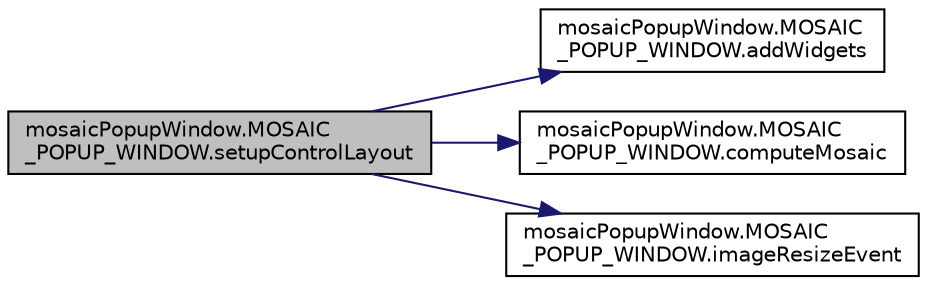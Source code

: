 digraph "mosaicPopupWindow.MOSAIC_POPUP_WINDOW.setupControlLayout"
{
 // LATEX_PDF_SIZE
  edge [fontname="Helvetica",fontsize="10",labelfontname="Helvetica",labelfontsize="10"];
  node [fontname="Helvetica",fontsize="10",shape=record];
  rankdir="LR";
  Node1 [label="mosaicPopupWindow.MOSAIC\l_POPUP_WINDOW.setupControlLayout",height=0.2,width=0.4,color="black", fillcolor="grey75", style="filled", fontcolor="black",tooltip=" "];
  Node1 -> Node2 [color="midnightblue",fontsize="10",style="solid",fontname="Helvetica"];
  Node2 [label="mosaicPopupWindow.MOSAIC\l_POPUP_WINDOW.addWidgets",height=0.2,width=0.4,color="black", fillcolor="white", style="filled",URL="$classmosaic_popup_window_1_1_m_o_s_a_i_c___p_o_p_u_p___w_i_n_d_o_w.html#a9265638d99a1e9bb4dce26e0c3697efe",tooltip=" "];
  Node1 -> Node3 [color="midnightblue",fontsize="10",style="solid",fontname="Helvetica"];
  Node3 [label="mosaicPopupWindow.MOSAIC\l_POPUP_WINDOW.computeMosaic",height=0.2,width=0.4,color="black", fillcolor="white", style="filled",URL="$classmosaic_popup_window_1_1_m_o_s_a_i_c___p_o_p_u_p___w_i_n_d_o_w.html#ac9c3b7124335be2c2fe0aafda7884101",tooltip=" "];
  Node1 -> Node4 [color="midnightblue",fontsize="10",style="solid",fontname="Helvetica"];
  Node4 [label="mosaicPopupWindow.MOSAIC\l_POPUP_WINDOW.imageResizeEvent",height=0.2,width=0.4,color="black", fillcolor="white", style="filled",URL="$classmosaic_popup_window_1_1_m_o_s_a_i_c___p_o_p_u_p___w_i_n_d_o_w.html#a731668777361dec5c0aeb8b27537696f",tooltip=" "];
}
